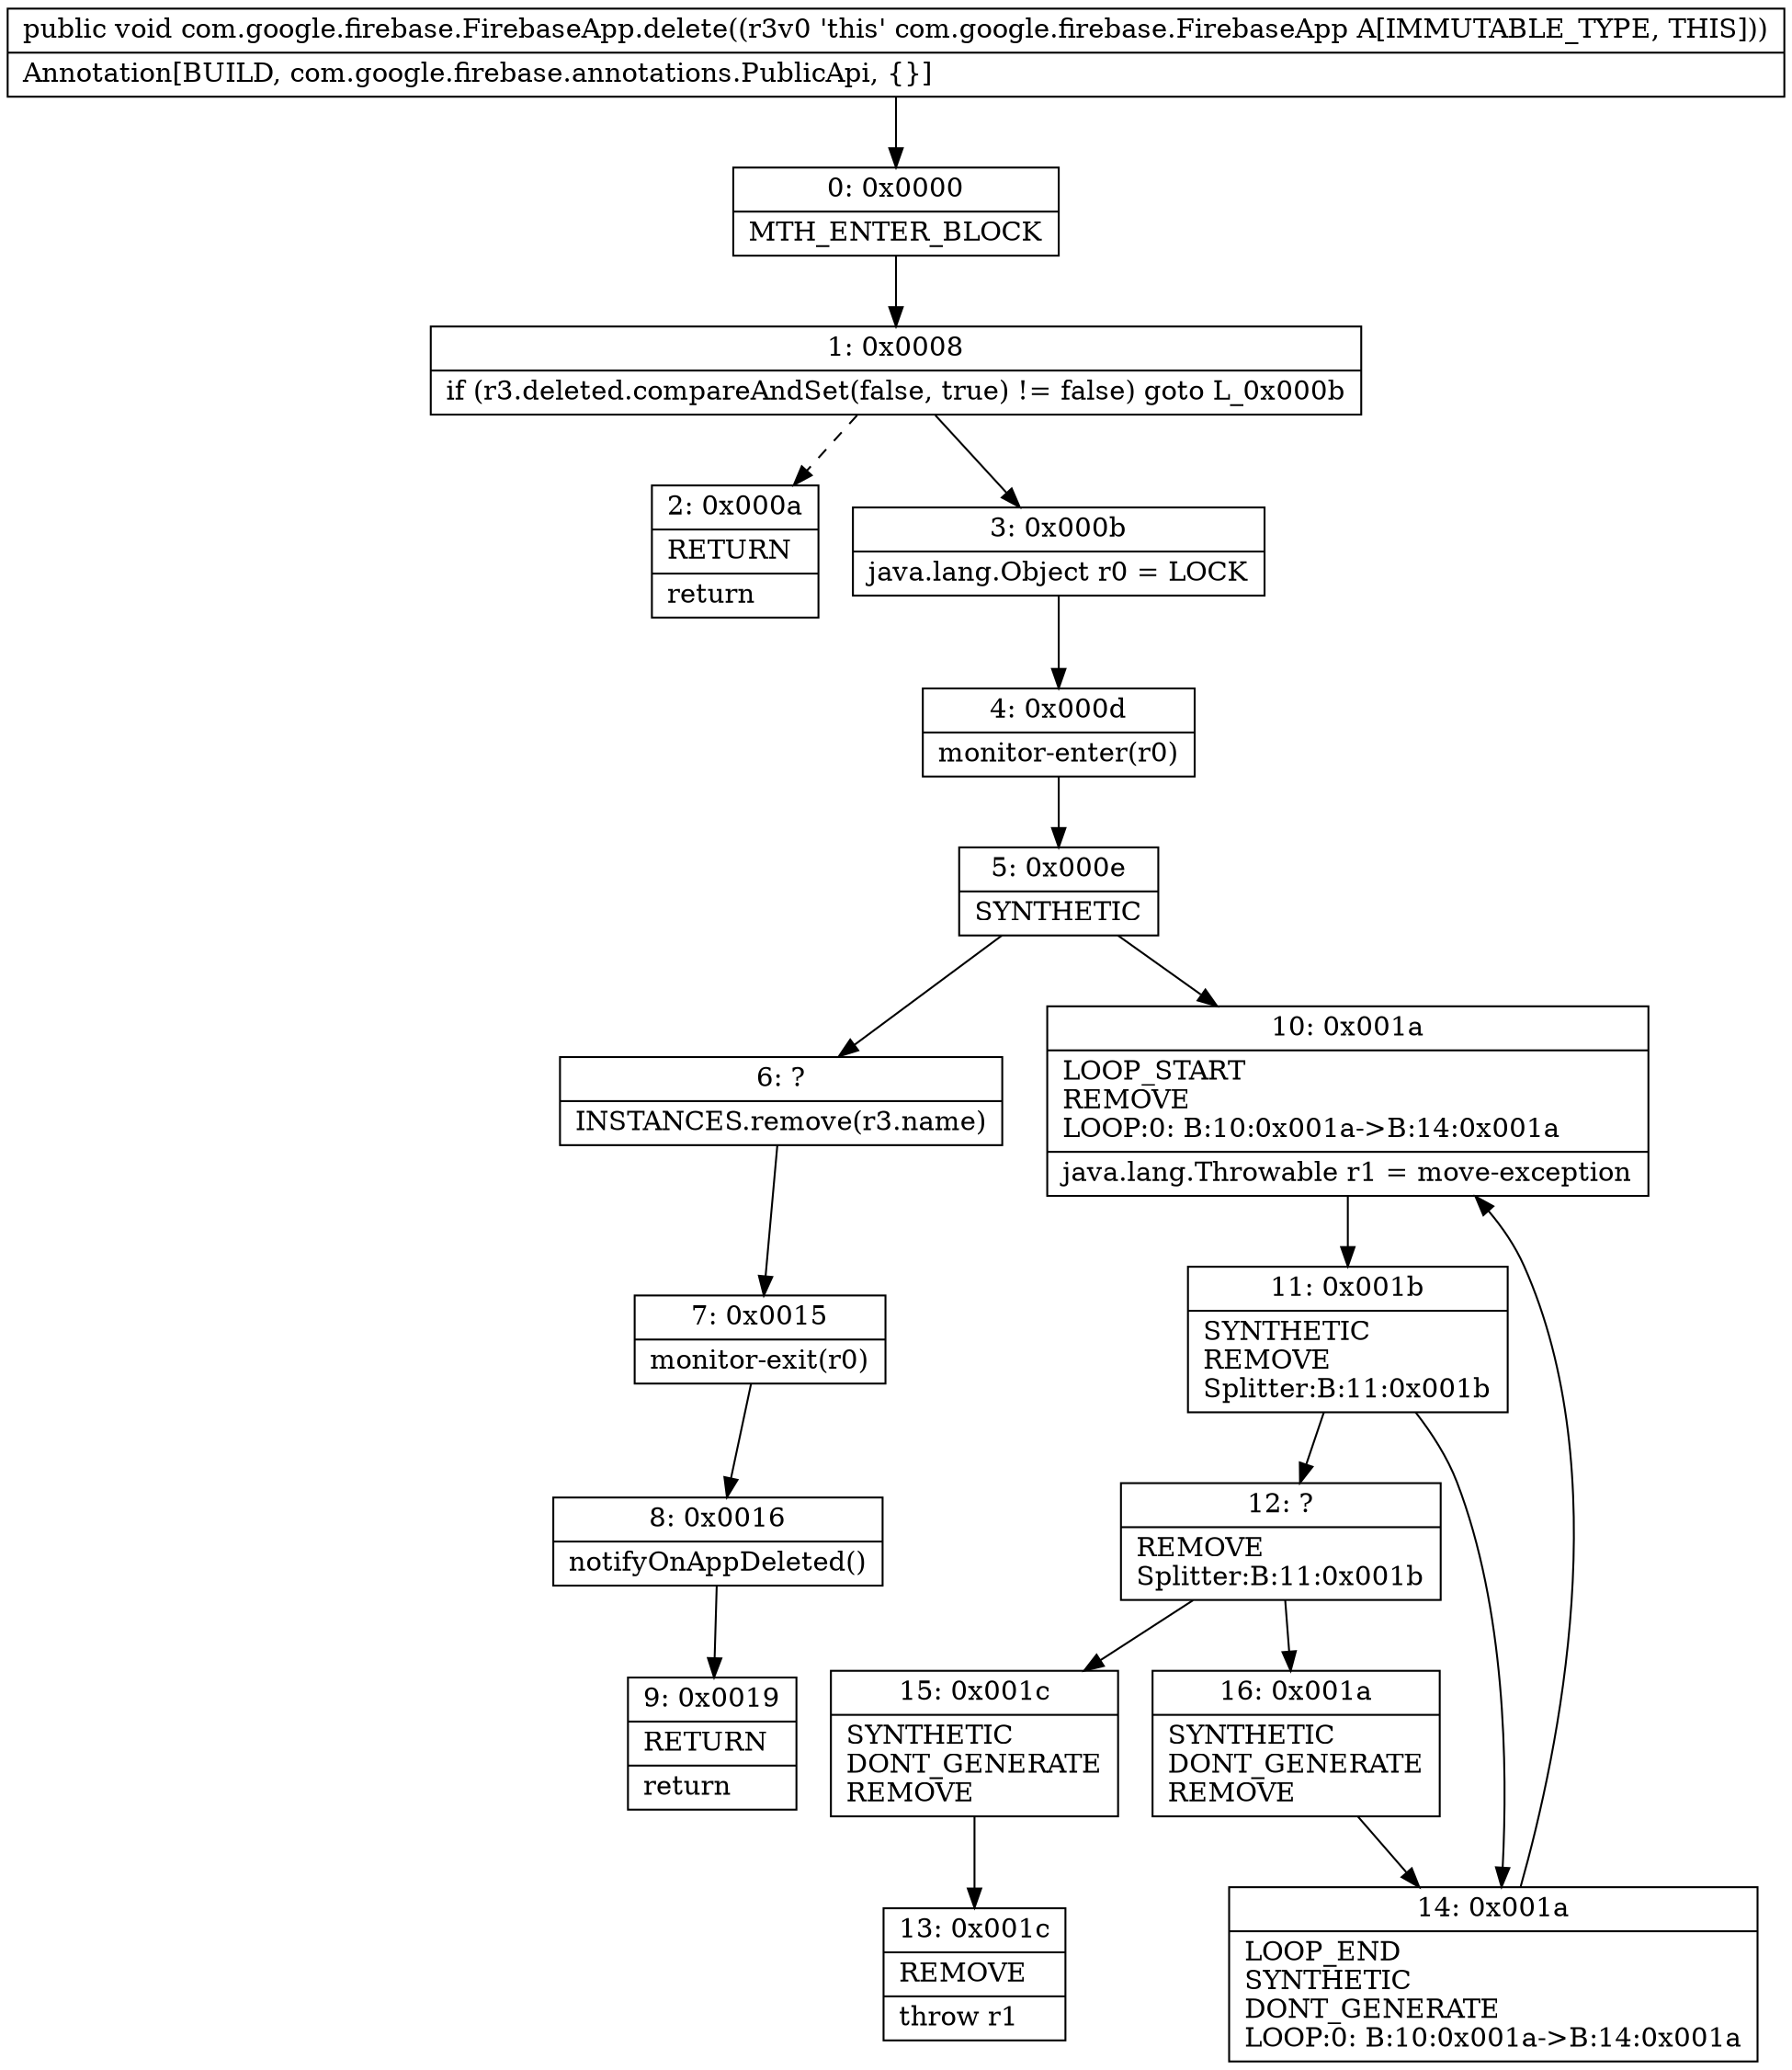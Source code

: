 digraph "CFG forcom.google.firebase.FirebaseApp.delete()V" {
Node_0 [shape=record,label="{0\:\ 0x0000|MTH_ENTER_BLOCK\l}"];
Node_1 [shape=record,label="{1\:\ 0x0008|if (r3.deleted.compareAndSet(false, true) != false) goto L_0x000b\l}"];
Node_2 [shape=record,label="{2\:\ 0x000a|RETURN\l|return\l}"];
Node_3 [shape=record,label="{3\:\ 0x000b|java.lang.Object r0 = LOCK\l}"];
Node_4 [shape=record,label="{4\:\ 0x000d|monitor\-enter(r0)\l}"];
Node_5 [shape=record,label="{5\:\ 0x000e|SYNTHETIC\l}"];
Node_6 [shape=record,label="{6\:\ ?|INSTANCES.remove(r3.name)\l}"];
Node_7 [shape=record,label="{7\:\ 0x0015|monitor\-exit(r0)\l}"];
Node_8 [shape=record,label="{8\:\ 0x0016|notifyOnAppDeleted()\l}"];
Node_9 [shape=record,label="{9\:\ 0x0019|RETURN\l|return\l}"];
Node_10 [shape=record,label="{10\:\ 0x001a|LOOP_START\lREMOVE\lLOOP:0: B:10:0x001a\-\>B:14:0x001a\l|java.lang.Throwable r1 = move\-exception\l}"];
Node_11 [shape=record,label="{11\:\ 0x001b|SYNTHETIC\lREMOVE\lSplitter:B:11:0x001b\l}"];
Node_12 [shape=record,label="{12\:\ ?|REMOVE\lSplitter:B:11:0x001b\l}"];
Node_13 [shape=record,label="{13\:\ 0x001c|REMOVE\l|throw r1\l}"];
Node_14 [shape=record,label="{14\:\ 0x001a|LOOP_END\lSYNTHETIC\lDONT_GENERATE\lLOOP:0: B:10:0x001a\-\>B:14:0x001a\l}"];
Node_15 [shape=record,label="{15\:\ 0x001c|SYNTHETIC\lDONT_GENERATE\lREMOVE\l}"];
Node_16 [shape=record,label="{16\:\ 0x001a|SYNTHETIC\lDONT_GENERATE\lREMOVE\l}"];
MethodNode[shape=record,label="{public void com.google.firebase.FirebaseApp.delete((r3v0 'this' com.google.firebase.FirebaseApp A[IMMUTABLE_TYPE, THIS]))  | Annotation[BUILD, com.google.firebase.annotations.PublicApi, \{\}]\l}"];
MethodNode -> Node_0;
Node_0 -> Node_1;
Node_1 -> Node_2[style=dashed];
Node_1 -> Node_3;
Node_3 -> Node_4;
Node_4 -> Node_5;
Node_5 -> Node_6;
Node_5 -> Node_10;
Node_6 -> Node_7;
Node_7 -> Node_8;
Node_8 -> Node_9;
Node_10 -> Node_11;
Node_11 -> Node_12;
Node_11 -> Node_14;
Node_12 -> Node_15;
Node_12 -> Node_16;
Node_14 -> Node_10;
Node_15 -> Node_13;
Node_16 -> Node_14;
}

